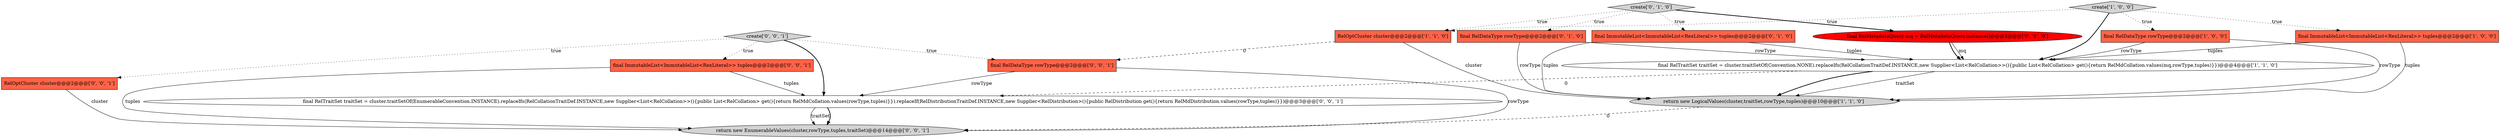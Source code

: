 digraph {
6 [style = filled, label = "create['0', '1', '0']", fillcolor = lightgray, shape = diamond image = "AAA0AAABBB2BBB"];
12 [style = filled, label = "RelOptCluster cluster@@@2@@@['0', '0', '1']", fillcolor = tomato, shape = box image = "AAA0AAABBB3BBB"];
0 [style = filled, label = "create['1', '0', '0']", fillcolor = lightgray, shape = diamond image = "AAA0AAABBB1BBB"];
8 [style = filled, label = "final ImmutableList<ImmutableList<RexLiteral>> tuples@@@2@@@['0', '1', '0']", fillcolor = tomato, shape = box image = "AAA0AAABBB2BBB"];
3 [style = filled, label = "final RelDataType rowType@@@2@@@['1', '0', '0']", fillcolor = tomato, shape = box image = "AAA0AAABBB1BBB"];
7 [style = filled, label = "final RelDataType rowType@@@2@@@['0', '1', '0']", fillcolor = tomato, shape = box image = "AAA0AAABBB2BBB"];
10 [style = filled, label = "final ImmutableList<ImmutableList<RexLiteral>> tuples@@@2@@@['0', '0', '1']", fillcolor = tomato, shape = box image = "AAA0AAABBB3BBB"];
2 [style = filled, label = "return new LogicalValues(cluster,traitSet,rowType,tuples)@@@10@@@['1', '1', '0']", fillcolor = lightgray, shape = ellipse image = "AAA0AAABBB1BBB"];
5 [style = filled, label = "RelOptCluster cluster@@@2@@@['1', '1', '0']", fillcolor = tomato, shape = box image = "AAA0AAABBB1BBB"];
15 [style = filled, label = "return new EnumerableValues(cluster,rowType,tuples,traitSet)@@@14@@@['0', '0', '1']", fillcolor = lightgray, shape = ellipse image = "AAA0AAABBB3BBB"];
4 [style = filled, label = "final ImmutableList<ImmutableList<RexLiteral>> tuples@@@2@@@['1', '0', '0']", fillcolor = tomato, shape = box image = "AAA0AAABBB1BBB"];
1 [style = filled, label = "final RelTraitSet traitSet = cluster.traitSetOf(Convention.NONE).replaceIfs(RelCollationTraitDef.INSTANCE,new Supplier<List<RelCollation>>(){public List<RelCollation> get(){return RelMdCollation.values(mq,rowType,tuples)}})@@@4@@@['1', '1', '0']", fillcolor = white, shape = ellipse image = "AAA0AAABBB1BBB"];
11 [style = filled, label = "final RelTraitSet traitSet = cluster.traitSetOf(EnumerableConvention.INSTANCE).replaceIfs(RelCollationTraitDef.INSTANCE,new Supplier<List<RelCollation>>(){public List<RelCollation> get(){return RelMdCollation.values(rowType,tuples)}}).replaceIf(RelDistributionTraitDef.INSTANCE,new Supplier<RelDistribution>(){public RelDistribution get(){return RelMdDistribution.values(rowType,tuples)}})@@@3@@@['0', '0', '1']", fillcolor = white, shape = ellipse image = "AAA0AAABBB3BBB"];
14 [style = filled, label = "create['0', '0', '1']", fillcolor = lightgray, shape = diamond image = "AAA0AAABBB3BBB"];
13 [style = filled, label = "final RelDataType rowType@@@2@@@['0', '0', '1']", fillcolor = tomato, shape = box image = "AAA0AAABBB3BBB"];
9 [style = filled, label = "final RelMetadataQuery mq = RelMetadataQuery.instance()@@@3@@@['0', '1', '0']", fillcolor = red, shape = ellipse image = "AAA1AAABBB2BBB"];
5->13 [style = dashed, label="0"];
1->2 [style = solid, label="traitSet"];
0->5 [style = dotted, label="true"];
14->12 [style = dotted, label="true"];
10->15 [style = solid, label="tuples"];
4->2 [style = solid, label="tuples"];
0->4 [style = dotted, label="true"];
8->1 [style = solid, label="tuples"];
3->2 [style = solid, label="rowType"];
11->15 [style = solid, label="traitSet"];
14->10 [style = dotted, label="true"];
14->13 [style = dotted, label="true"];
11->15 [style = bold, label=""];
2->15 [style = dashed, label="0"];
13->11 [style = solid, label="rowType"];
8->2 [style = solid, label="tuples"];
6->8 [style = dotted, label="true"];
1->11 [style = dashed, label="0"];
0->1 [style = bold, label=""];
4->1 [style = solid, label="tuples"];
6->7 [style = dotted, label="true"];
1->2 [style = bold, label=""];
0->3 [style = dotted, label="true"];
9->1 [style = solid, label="mq"];
7->2 [style = solid, label="rowType"];
5->2 [style = solid, label="cluster"];
10->11 [style = solid, label="tuples"];
9->1 [style = bold, label=""];
6->9 [style = bold, label=""];
7->1 [style = solid, label="rowType"];
14->11 [style = bold, label=""];
12->15 [style = solid, label="cluster"];
3->1 [style = solid, label="rowType"];
13->15 [style = solid, label="rowType"];
6->5 [style = dotted, label="true"];
}
